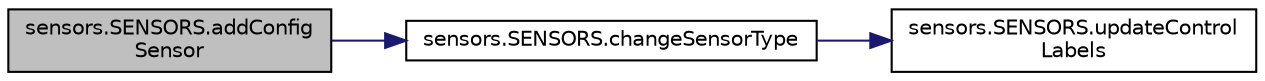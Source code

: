 digraph "sensors.SENSORS.addConfigSensor"
{
 // LATEX_PDF_SIZE
  edge [fontname="Helvetica",fontsize="10",labelfontname="Helvetica",labelfontsize="10"];
  node [fontname="Helvetica",fontsize="10",shape=record];
  rankdir="LR";
  Node1 [label="sensors.SENSORS.addConfig\lSensor",height=0.2,width=0.4,color="black", fillcolor="grey75", style="filled", fontcolor="black",tooltip=" "];
  Node1 -> Node2 [color="midnightblue",fontsize="10",style="solid",fontname="Helvetica"];
  Node2 [label="sensors.SENSORS.changeSensorType",height=0.2,width=0.4,color="black", fillcolor="white", style="filled",URL="$classsensors_1_1_s_e_n_s_o_r_s.html#ae6d0a3d91c58eca80dfb0a104b87a876",tooltip=" "];
  Node2 -> Node3 [color="midnightblue",fontsize="10",style="solid",fontname="Helvetica"];
  Node3 [label="sensors.SENSORS.updateControl\lLabels",height=0.2,width=0.4,color="black", fillcolor="white", style="filled",URL="$classsensors_1_1_s_e_n_s_o_r_s.html#ab7f2337e2a4baa3d8ecb758d24f2fb59",tooltip=" "];
}
